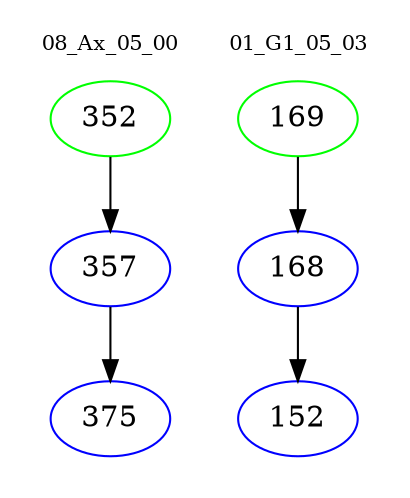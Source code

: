 digraph{
subgraph cluster_0 {
color = white
label = "08_Ax_05_00";
fontsize=10;
T0_352 [label="352", color="green"]
T0_352 -> T0_357 [color="black"]
T0_357 [label="357", color="blue"]
T0_357 -> T0_375 [color="black"]
T0_375 [label="375", color="blue"]
}
subgraph cluster_1 {
color = white
label = "01_G1_05_03";
fontsize=10;
T1_169 [label="169", color="green"]
T1_169 -> T1_168 [color="black"]
T1_168 [label="168", color="blue"]
T1_168 -> T1_152 [color="black"]
T1_152 [label="152", color="blue"]
}
}
